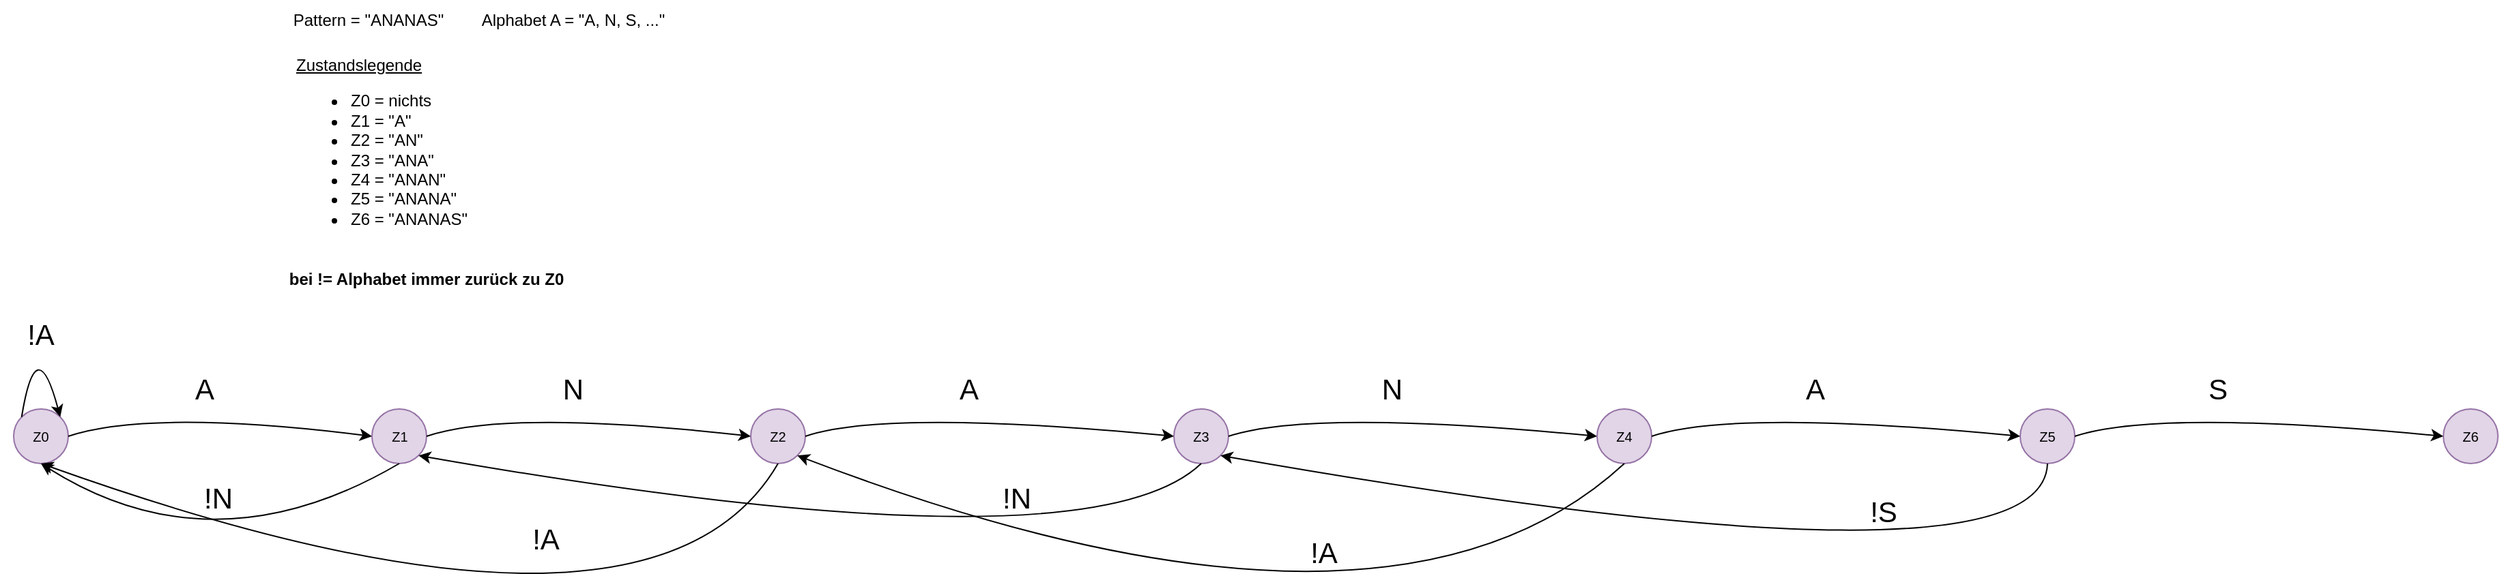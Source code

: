 <mxfile version="24.4.4" type="device">
  <diagram id="yPxyJZ8AM_hMuL3Unpa9" name="gitflow">
    <mxGraphModel dx="3070" dy="2480" grid="1" gridSize="10" guides="1" tooltips="1" connect="1" arrows="1" fold="1" page="1" pageScale="1" pageWidth="850" pageHeight="1100" math="0" shadow="0">
      <root>
        <mxCell id="0" />
        <mxCell id="1" parent="0" />
        <mxCell id="52" value="Z0" style="ellipse;whiteSpace=wrap;html=1;aspect=fixed;fontSize=10;fillColor=#e1d5e7;strokeColor=#9673a6;" parent="1" vertex="1">
          <mxGeometry x="-310" y="140" width="40" height="40" as="geometry" />
        </mxCell>
        <mxCell id="51" value="Z1" style="ellipse;whiteSpace=wrap;html=1;aspect=fixed;fontSize=10;fillColor=#e1d5e7;strokeColor=#9673a6;" parent="1" vertex="1">
          <mxGeometry x="-47.5" y="140" width="40" height="40" as="geometry" />
        </mxCell>
        <mxCell id="X5qCzSRsX2g8T83lWoOT-180" value="Z2" style="ellipse;whiteSpace=wrap;html=1;aspect=fixed;fontSize=10;fillColor=#e1d5e7;strokeColor=#9673a6;" parent="1" vertex="1">
          <mxGeometry x="230" y="140" width="40" height="40" as="geometry" />
        </mxCell>
        <mxCell id="X5qCzSRsX2g8T83lWoOT-181" value="Z3" style="ellipse;whiteSpace=wrap;html=1;aspect=fixed;fontSize=10;fillColor=#e1d5e7;strokeColor=#9673a6;" parent="1" vertex="1">
          <mxGeometry x="540" y="140" width="40" height="40" as="geometry" />
        </mxCell>
        <mxCell id="X5qCzSRsX2g8T83lWoOT-183" value="Pattern = &quot;ANANAS&quot;" style="text;html=1;align=center;verticalAlign=middle;whiteSpace=wrap;rounded=0;" parent="1" vertex="1">
          <mxGeometry x="-115" y="-160" width="130" height="30" as="geometry" />
        </mxCell>
        <mxCell id="X5qCzSRsX2g8T83lWoOT-184" value="Alphabet A = &quot;A, N, S, ...&quot;" style="text;html=1;align=center;verticalAlign=middle;whiteSpace=wrap;rounded=0;" parent="1" vertex="1">
          <mxGeometry x="25" y="-160" width="150" height="30" as="geometry" />
        </mxCell>
        <mxCell id="X5qCzSRsX2g8T83lWoOT-185" value="Z4" style="ellipse;whiteSpace=wrap;html=1;aspect=fixed;fontSize=10;fillColor=#e1d5e7;strokeColor=#9673a6;" parent="1" vertex="1">
          <mxGeometry x="850" y="140" width="40" height="40" as="geometry" />
        </mxCell>
        <mxCell id="X5qCzSRsX2g8T83lWoOT-186" value="Z5" style="ellipse;whiteSpace=wrap;html=1;aspect=fixed;fontSize=10;fillColor=#e1d5e7;strokeColor=#9673a6;" parent="1" vertex="1">
          <mxGeometry x="1160" y="140" width="40" height="40" as="geometry" />
        </mxCell>
        <mxCell id="X5qCzSRsX2g8T83lWoOT-187" value="Z6" style="ellipse;whiteSpace=wrap;html=1;aspect=fixed;fontSize=10;fillColor=#e1d5e7;strokeColor=#9673a6;" parent="1" vertex="1">
          <mxGeometry x="1470" y="140" width="40" height="40" as="geometry" />
        </mxCell>
        <mxCell id="X5qCzSRsX2g8T83lWoOT-196" value="&lt;div&gt;&lt;u&gt;Zustandslegende&lt;/u&gt;&lt;/div&gt;&lt;div&gt;&lt;ul&gt;&lt;li&gt;Z0 = nichts&lt;/li&gt;&lt;li&gt;Z1 = &quot;A&quot;&lt;/li&gt;&lt;li&gt;Z2 = &quot;AN&quot;&lt;/li&gt;&lt;li&gt;Z3 = &quot;ANA&quot;&lt;/li&gt;&lt;li&gt;Z4 = &quot;ANAN&quot;&lt;/li&gt;&lt;li&gt;Z5 = &quot;ANANA&quot;&lt;/li&gt;&lt;li&gt;Z6 = &quot;ANANAS&quot;&lt;/li&gt;&lt;/ul&gt;&lt;/div&gt;" style="text;html=1;align=left;verticalAlign=middle;whiteSpace=wrap;rounded=0;" parent="1" vertex="1">
          <mxGeometry x="-105" y="-130" width="155" height="160" as="geometry" />
        </mxCell>
        <mxCell id="X5qCzSRsX2g8T83lWoOT-208" value="&lt;b&gt;bei != Alphabet immer zurück zu Z0&lt;/b&gt;" style="text;html=1;align=center;verticalAlign=middle;whiteSpace=wrap;rounded=0;" parent="1" vertex="1">
          <mxGeometry x="-115" y="30" width="215" height="30" as="geometry" />
        </mxCell>
        <mxCell id="zFuQ3YBV2KM4UyUT71BZ-74" value="" style="endArrow=classic;html=1;rounded=0;exitX=1;exitY=0.5;exitDx=0;exitDy=0;entryX=0;entryY=0.5;entryDx=0;entryDy=0;curved=1;" edge="1" parent="1" source="52" target="51">
          <mxGeometry width="50" height="50" relative="1" as="geometry">
            <mxPoint x="-220.494" y="268" as="sourcePoint" />
            <mxPoint x="-182.494" y="261" as="targetPoint" />
            <Array as="points">
              <mxPoint x="-210" y="140" />
            </Array>
          </mxGeometry>
        </mxCell>
        <mxCell id="zFuQ3YBV2KM4UyUT71BZ-75" value="" style="endArrow=classic;html=1;rounded=0;exitX=1;exitY=0.5;exitDx=0;exitDy=0;entryX=0;entryY=0.5;entryDx=0;entryDy=0;curved=1;" edge="1" parent="1" target="X5qCzSRsX2g8T83lWoOT-180">
          <mxGeometry width="50" height="50" relative="1" as="geometry">
            <mxPoint x="-7.5" y="160" as="sourcePoint" />
            <mxPoint x="215.5" y="160" as="targetPoint" />
            <Array as="points">
              <mxPoint x="52.5" y="140" />
            </Array>
          </mxGeometry>
        </mxCell>
        <mxCell id="zFuQ3YBV2KM4UyUT71BZ-76" value="" style="endArrow=classic;html=1;rounded=0;exitX=1;exitY=0.5;exitDx=0;exitDy=0;entryX=0;entryY=0.5;entryDx=0;entryDy=0;curved=1;" edge="1" parent="1" target="X5qCzSRsX2g8T83lWoOT-181">
          <mxGeometry width="50" height="50" relative="1" as="geometry">
            <mxPoint x="270" y="160" as="sourcePoint" />
            <mxPoint x="507.5" y="160" as="targetPoint" />
            <Array as="points">
              <mxPoint x="330" y="140" />
            </Array>
          </mxGeometry>
        </mxCell>
        <mxCell id="zFuQ3YBV2KM4UyUT71BZ-77" value="" style="endArrow=classic;html=1;rounded=0;exitX=1;exitY=0.5;exitDx=0;exitDy=0;entryX=0;entryY=0.5;entryDx=0;entryDy=0;curved=1;" edge="1" parent="1">
          <mxGeometry width="50" height="50" relative="1" as="geometry">
            <mxPoint x="580" y="160" as="sourcePoint" />
            <mxPoint x="850" y="160" as="targetPoint" />
            <Array as="points">
              <mxPoint x="640" y="140" />
            </Array>
          </mxGeometry>
        </mxCell>
        <mxCell id="zFuQ3YBV2KM4UyUT71BZ-78" value="" style="endArrow=classic;html=1;rounded=0;exitX=1;exitY=0.5;exitDx=0;exitDy=0;entryX=0;entryY=0.5;entryDx=0;entryDy=0;curved=1;" edge="1" parent="1">
          <mxGeometry width="50" height="50" relative="1" as="geometry">
            <mxPoint x="890" y="160" as="sourcePoint" />
            <mxPoint x="1160" y="160" as="targetPoint" />
            <Array as="points">
              <mxPoint x="950" y="140" />
            </Array>
          </mxGeometry>
        </mxCell>
        <mxCell id="zFuQ3YBV2KM4UyUT71BZ-79" value="A" style="text;html=1;align=center;verticalAlign=middle;whiteSpace=wrap;rounded=0;fontSize=21;" vertex="1" parent="1">
          <mxGeometry x="-200" y="110" width="60" height="30" as="geometry" />
        </mxCell>
        <mxCell id="zFuQ3YBV2KM4UyUT71BZ-80" value="N" style="text;html=1;align=center;verticalAlign=middle;whiteSpace=wrap;rounded=0;fontSize=21;" vertex="1" parent="1">
          <mxGeometry x="70" y="110" width="60" height="30" as="geometry" />
        </mxCell>
        <mxCell id="zFuQ3YBV2KM4UyUT71BZ-82" value="A" style="text;html=1;align=center;verticalAlign=middle;whiteSpace=wrap;rounded=0;fontSize=21;" vertex="1" parent="1">
          <mxGeometry x="360" y="110" width="60" height="30" as="geometry" />
        </mxCell>
        <mxCell id="zFuQ3YBV2KM4UyUT71BZ-83" value="N" style="text;html=1;align=center;verticalAlign=middle;whiteSpace=wrap;rounded=0;fontSize=21;" vertex="1" parent="1">
          <mxGeometry x="670" y="110" width="60" height="30" as="geometry" />
        </mxCell>
        <mxCell id="zFuQ3YBV2KM4UyUT71BZ-84" value="A" style="text;html=1;align=center;verticalAlign=middle;whiteSpace=wrap;rounded=0;fontSize=21;" vertex="1" parent="1">
          <mxGeometry x="980" y="110" width="60" height="30" as="geometry" />
        </mxCell>
        <mxCell id="zFuQ3YBV2KM4UyUT71BZ-85" value="" style="endArrow=classic;html=1;rounded=0;exitX=1;exitY=0.5;exitDx=0;exitDy=0;entryX=0;entryY=0.5;entryDx=0;entryDy=0;curved=1;" edge="1" parent="1">
          <mxGeometry width="50" height="50" relative="1" as="geometry">
            <mxPoint x="1200" y="160" as="sourcePoint" />
            <mxPoint x="1470" y="160" as="targetPoint" />
            <Array as="points">
              <mxPoint x="1260" y="140" />
            </Array>
          </mxGeometry>
        </mxCell>
        <mxCell id="zFuQ3YBV2KM4UyUT71BZ-86" value="S" style="text;html=1;align=center;verticalAlign=middle;whiteSpace=wrap;rounded=0;fontSize=21;" vertex="1" parent="1">
          <mxGeometry x="1275" y="110" width="60" height="30" as="geometry" />
        </mxCell>
        <mxCell id="zFuQ3YBV2KM4UyUT71BZ-87" value="" style="endArrow=classic;html=1;rounded=0;exitX=0;exitY=0;exitDx=0;exitDy=0;entryX=1;entryY=0;entryDx=0;entryDy=0;curved=1;" edge="1" parent="1" source="52" target="52">
          <mxGeometry width="50" height="50" relative="1" as="geometry">
            <mxPoint x="-300.494" y="138" as="sourcePoint" />
            <mxPoint x="-262.494" y="131" as="targetPoint" />
            <Array as="points">
              <mxPoint x="-293.494" y="80" />
            </Array>
          </mxGeometry>
        </mxCell>
        <mxCell id="zFuQ3YBV2KM4UyUT71BZ-88" value="!A" style="text;html=1;align=center;verticalAlign=middle;whiteSpace=wrap;rounded=0;fontSize=21;" vertex="1" parent="1">
          <mxGeometry x="-320" y="70" width="60" height="30" as="geometry" />
        </mxCell>
        <mxCell id="zFuQ3YBV2KM4UyUT71BZ-89" value="" style="endArrow=classic;html=1;rounded=0;exitX=0.5;exitY=1;exitDx=0;exitDy=0;entryX=0.5;entryY=1;entryDx=0;entryDy=0;curved=1;" edge="1" parent="1" source="51" target="52">
          <mxGeometry width="50" height="50" relative="1" as="geometry">
            <mxPoint x="-170.494" y="318" as="sourcePoint" />
            <mxPoint x="-132.494" y="311" as="targetPoint" />
            <Array as="points">
              <mxPoint x="-163.494" y="260" />
            </Array>
          </mxGeometry>
        </mxCell>
        <mxCell id="zFuQ3YBV2KM4UyUT71BZ-90" value="!N" style="text;html=1;align=center;verticalAlign=middle;whiteSpace=wrap;rounded=0;fontSize=21;" vertex="1" parent="1">
          <mxGeometry x="-190" y="190" width="60" height="30" as="geometry" />
        </mxCell>
        <mxCell id="zFuQ3YBV2KM4UyUT71BZ-91" value="" style="endArrow=classic;html=1;rounded=0;exitX=0.5;exitY=1;exitDx=0;exitDy=0;entryX=0.5;entryY=1;entryDx=0;entryDy=0;curved=1;" edge="1" parent="1" source="X5qCzSRsX2g8T83lWoOT-180" target="52">
          <mxGeometry width="50" height="50" relative="1" as="geometry">
            <mxPoint x="149.506" y="338" as="sourcePoint" />
            <mxPoint x="187.506" y="331" as="targetPoint" />
            <Array as="points">
              <mxPoint x="157" y="340" />
            </Array>
          </mxGeometry>
        </mxCell>
        <mxCell id="zFuQ3YBV2KM4UyUT71BZ-92" value="!A" style="text;html=1;align=center;verticalAlign=middle;whiteSpace=wrap;rounded=0;fontSize=21;" vertex="1" parent="1">
          <mxGeometry x="50" y="220" width="60" height="30" as="geometry" />
        </mxCell>
        <mxCell id="zFuQ3YBV2KM4UyUT71BZ-93" value="" style="endArrow=classic;html=1;rounded=0;exitX=0.5;exitY=1;exitDx=0;exitDy=0;entryX=1;entryY=1;entryDx=0;entryDy=0;curved=1;" edge="1" parent="1" source="X5qCzSRsX2g8T83lWoOT-181" target="51">
          <mxGeometry width="50" height="50" relative="1" as="geometry">
            <mxPoint x="469.506" y="318" as="sourcePoint" />
            <mxPoint x="507.506" y="311" as="targetPoint" />
            <Array as="points">
              <mxPoint x="476.506" y="260" />
            </Array>
          </mxGeometry>
        </mxCell>
        <mxCell id="zFuQ3YBV2KM4UyUT71BZ-94" value="!N" style="text;html=1;align=center;verticalAlign=middle;whiteSpace=wrap;rounded=0;fontSize=21;" vertex="1" parent="1">
          <mxGeometry x="395" y="190" width="60" height="30" as="geometry" />
        </mxCell>
        <mxCell id="zFuQ3YBV2KM4UyUT71BZ-95" value="" style="endArrow=classic;html=1;rounded=0;exitX=0.5;exitY=1;exitDx=0;exitDy=0;entryX=1;entryY=1;entryDx=0;entryDy=0;curved=1;" edge="1" parent="1" source="X5qCzSRsX2g8T83lWoOT-185" target="X5qCzSRsX2g8T83lWoOT-180">
          <mxGeometry width="50" height="50" relative="1" as="geometry">
            <mxPoint x="689.506" y="358" as="sourcePoint" />
            <mxPoint x="727.506" y="351" as="targetPoint" />
            <Array as="points">
              <mxPoint x="697" y="340" />
            </Array>
          </mxGeometry>
        </mxCell>
        <mxCell id="zFuQ3YBV2KM4UyUT71BZ-96" value="!A" style="text;html=1;align=center;verticalAlign=middle;whiteSpace=wrap;rounded=0;fontSize=21;" vertex="1" parent="1">
          <mxGeometry x="620" y="230" width="60" height="30" as="geometry" />
        </mxCell>
        <mxCell id="zFuQ3YBV2KM4UyUT71BZ-97" value="" style="endArrow=classic;html=1;rounded=0;exitX=0.5;exitY=1;exitDx=0;exitDy=0;entryX=1;entryY=1;entryDx=0;entryDy=0;curved=1;" edge="1" parent="1" source="X5qCzSRsX2g8T83lWoOT-186" target="X5qCzSRsX2g8T83lWoOT-181">
          <mxGeometry width="50" height="50" relative="1" as="geometry">
            <mxPoint x="1169.506" y="338" as="sourcePoint" />
            <mxPoint x="1207.506" y="331" as="targetPoint" />
            <Array as="points">
              <mxPoint x="1176.506" y="280" />
            </Array>
          </mxGeometry>
        </mxCell>
        <mxCell id="zFuQ3YBV2KM4UyUT71BZ-98" value="!S" style="text;html=1;align=center;verticalAlign=middle;whiteSpace=wrap;rounded=0;fontSize=21;" vertex="1" parent="1">
          <mxGeometry x="1030" y="200" width="60" height="30" as="geometry" />
        </mxCell>
      </root>
    </mxGraphModel>
  </diagram>
</mxfile>

